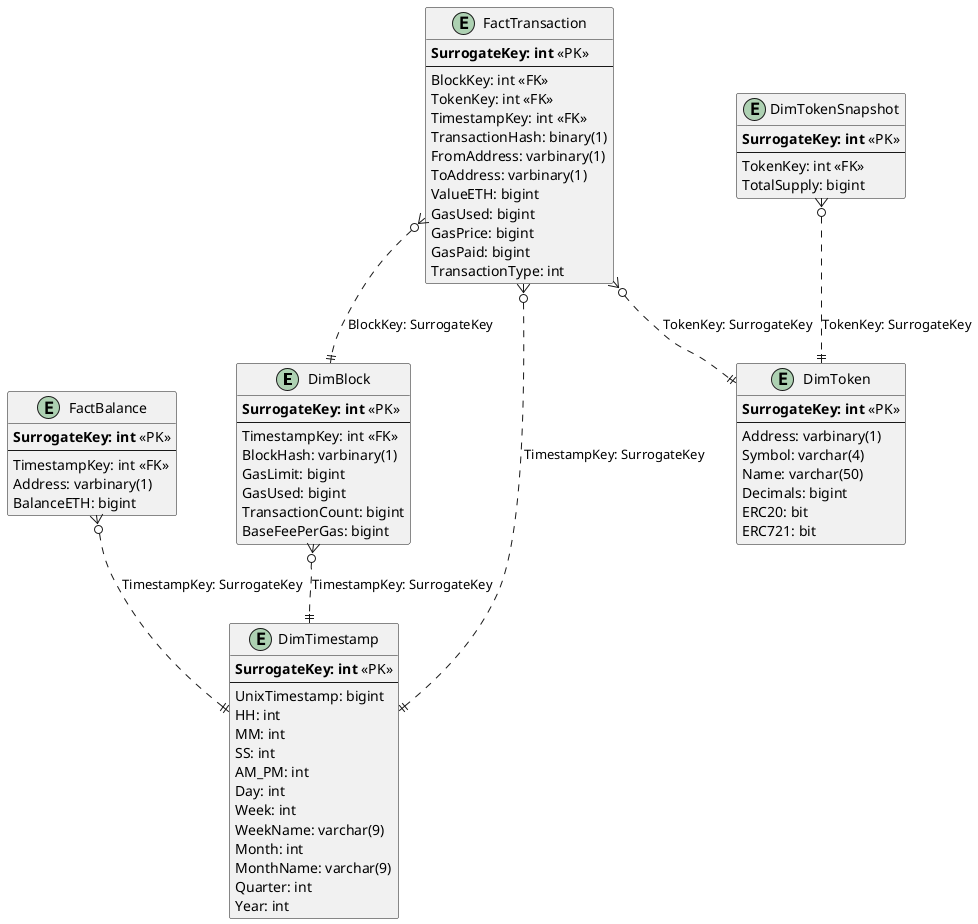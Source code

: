 @startuml

entity DimBlock {
   **SurrogateKey: int** <<PK>>
   --
   TimestampKey: int <<FK>>
   BlockHash: varbinary(1)
   GasLimit: bigint
   GasUsed: bigint
   TransactionCount: bigint
   BaseFeePerGas: bigint
}
entity DimTimestamp {
   **SurrogateKey: int** <<PK>>
   --
   UnixTimestamp: bigint
   HH: int
   MM: int
   SS: int
   AM_PM: int
   Day: int
   Week: int
   WeekName: varchar(9)
   Month: int
   MonthName: varchar(9)
   Quarter: int
   Year: int
}
entity DimToken {
   **SurrogateKey: int** <<PK>>
   --
   Address: varbinary(1)
   Symbol: varchar(4)
   Name: varchar(50)
   Decimals: bigint
   ERC20: bit
   ERC721: bit
}
entity DimTokenSnapshot {
   **SurrogateKey: int** <<PK>>
   --
   TokenKey: int <<FK>>
   TotalSupply: bigint
}
entity FactBalance {
   **SurrogateKey: int** <<PK>>
   --
   TimestampKey: int <<FK>>
   Address: varbinary(1)
   BalanceETH: bigint
}
entity FactTransaction {
   **SurrogateKey: int** <<PK>>
   --
   BlockKey: int <<FK>>
   TokenKey: int <<FK>>
   TimestampKey: int <<FK>>
   TransactionHash: binary(1)
   FromAddress: varbinary(1)
   ToAddress: varbinary(1)
   ValueETH: bigint
   GasUsed: bigint
   GasPrice: bigint
   GasPaid: bigint
   TransactionType: int
}

DimBlock          }o..||  DimTimestamp     : "TimestampKey: SurrogateKey"
DimTokenSnapshot  }o..||  DimToken         : "TokenKey: SurrogateKey"
FactBalance       }o..||  DimTimestamp     : "TimestampKey: SurrogateKey"
FactTransaction   }o..||  DimBlock         : "BlockKey: SurrogateKey"
FactTransaction   }o..||  DimToken         : "TokenKey: SurrogateKey"
FactTransaction   }o..||  DimTimestamp     : "TimestampKey: SurrogateKey"
@enduml

